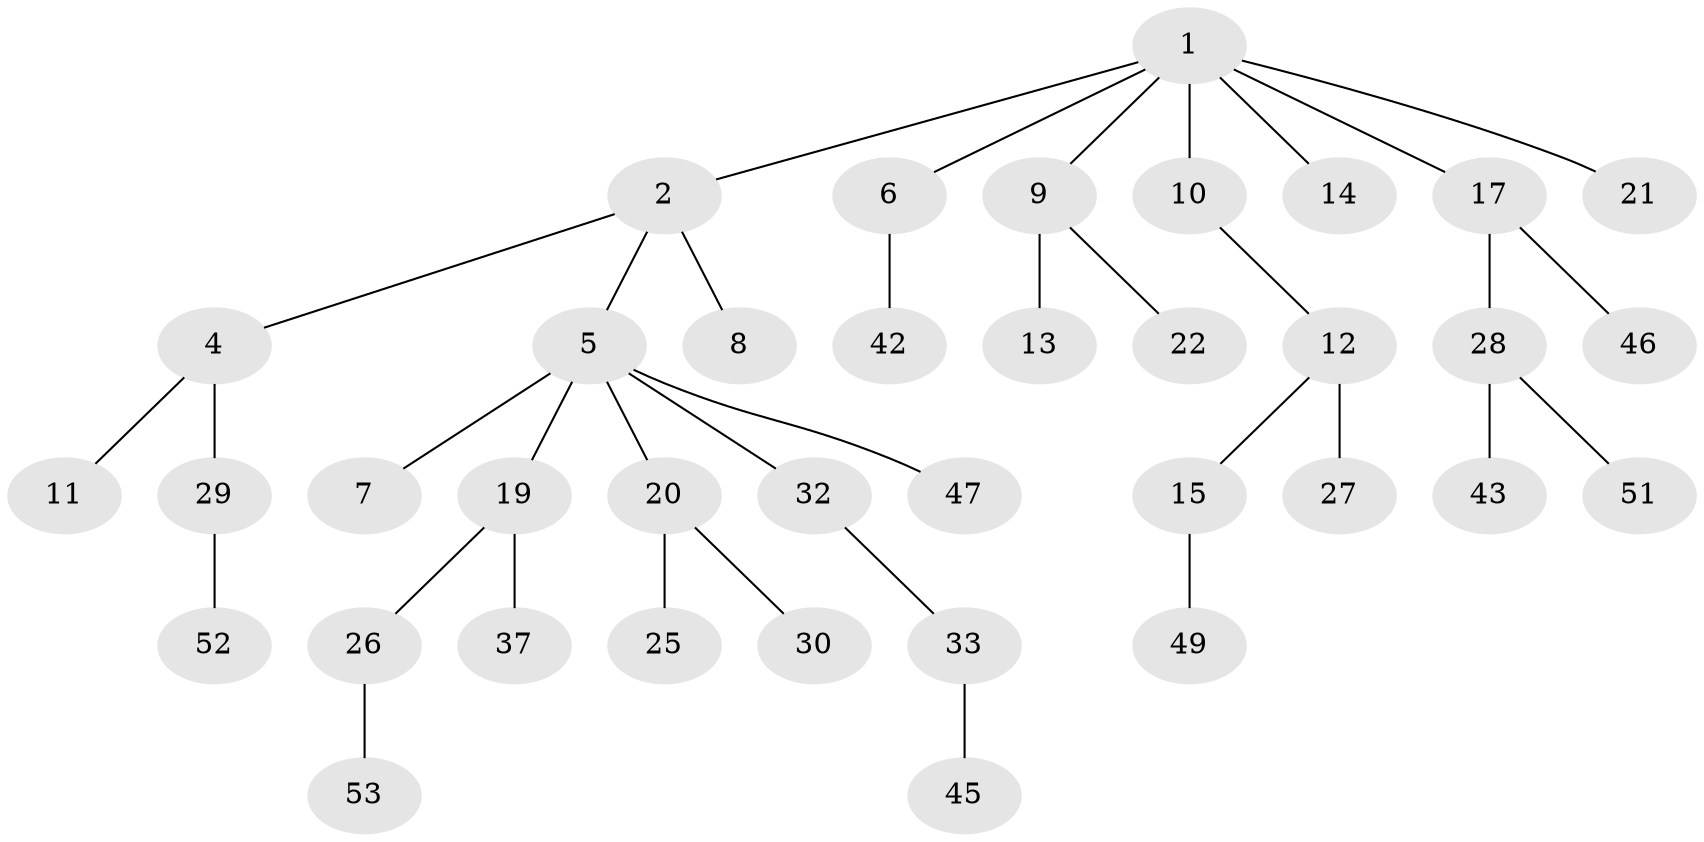 // Generated by graph-tools (version 1.1) at 2025/24/03/03/25 07:24:08]
// undirected, 37 vertices, 36 edges
graph export_dot {
graph [start="1"]
  node [color=gray90,style=filled];
  1 [super="+3"];
  2 [super="+50"];
  4 [super="+44"];
  5 [super="+16"];
  6;
  7;
  8 [super="+38"];
  9;
  10 [super="+18"];
  11;
  12 [super="+23"];
  13;
  14 [super="+48"];
  15 [super="+39"];
  17;
  19 [super="+34"];
  20;
  21 [super="+24"];
  22;
  25;
  26;
  27 [super="+40"];
  28 [super="+31"];
  29 [super="+41"];
  30;
  32 [super="+36"];
  33 [super="+35"];
  37;
  42;
  43;
  45;
  46;
  47;
  49;
  51;
  52;
  53;
  1 -- 2;
  1 -- 9;
  1 -- 10;
  1 -- 17;
  1 -- 21;
  1 -- 6;
  1 -- 14;
  2 -- 4;
  2 -- 5;
  2 -- 8;
  4 -- 11;
  4 -- 29;
  5 -- 7;
  5 -- 19;
  5 -- 20;
  5 -- 47;
  5 -- 32;
  6 -- 42;
  9 -- 13;
  9 -- 22;
  10 -- 12;
  12 -- 15;
  12 -- 27;
  15 -- 49;
  17 -- 28;
  17 -- 46;
  19 -- 26;
  19 -- 37;
  20 -- 25;
  20 -- 30;
  26 -- 53;
  28 -- 51;
  28 -- 43;
  29 -- 52;
  32 -- 33;
  33 -- 45;
}
